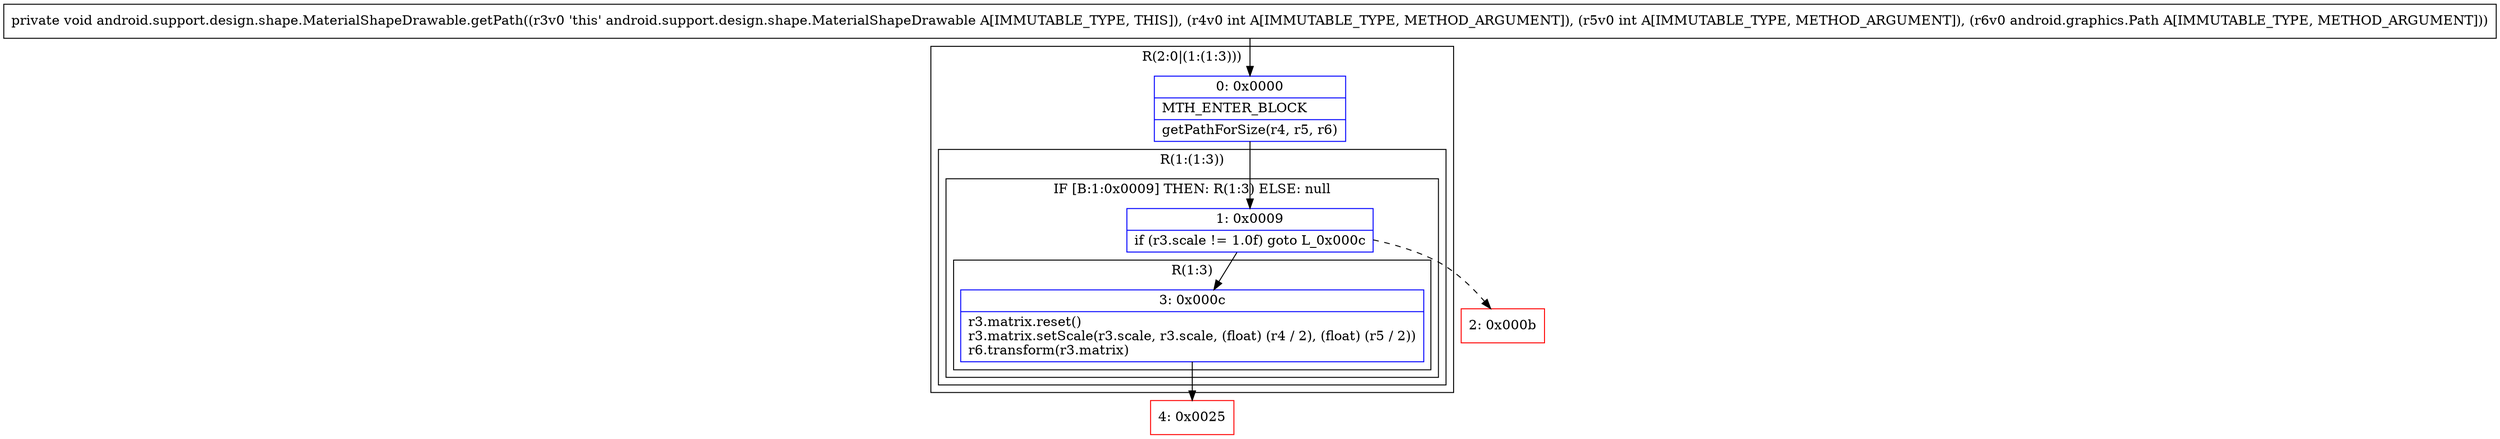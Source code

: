 digraph "CFG forandroid.support.design.shape.MaterialShapeDrawable.getPath(IILandroid\/graphics\/Path;)V" {
subgraph cluster_Region_650311631 {
label = "R(2:0|(1:(1:3)))";
node [shape=record,color=blue];
Node_0 [shape=record,label="{0\:\ 0x0000|MTH_ENTER_BLOCK\l|getPathForSize(r4, r5, r6)\l}"];
subgraph cluster_Region_57917528 {
label = "R(1:(1:3))";
node [shape=record,color=blue];
subgraph cluster_IfRegion_1175229393 {
label = "IF [B:1:0x0009] THEN: R(1:3) ELSE: null";
node [shape=record,color=blue];
Node_1 [shape=record,label="{1\:\ 0x0009|if (r3.scale != 1.0f) goto L_0x000c\l}"];
subgraph cluster_Region_182312369 {
label = "R(1:3)";
node [shape=record,color=blue];
Node_3 [shape=record,label="{3\:\ 0x000c|r3.matrix.reset()\lr3.matrix.setScale(r3.scale, r3.scale, (float) (r4 \/ 2), (float) (r5 \/ 2))\lr6.transform(r3.matrix)\l}"];
}
}
}
}
Node_2 [shape=record,color=red,label="{2\:\ 0x000b}"];
Node_4 [shape=record,color=red,label="{4\:\ 0x0025}"];
MethodNode[shape=record,label="{private void android.support.design.shape.MaterialShapeDrawable.getPath((r3v0 'this' android.support.design.shape.MaterialShapeDrawable A[IMMUTABLE_TYPE, THIS]), (r4v0 int A[IMMUTABLE_TYPE, METHOD_ARGUMENT]), (r5v0 int A[IMMUTABLE_TYPE, METHOD_ARGUMENT]), (r6v0 android.graphics.Path A[IMMUTABLE_TYPE, METHOD_ARGUMENT])) }"];
MethodNode -> Node_0;
Node_0 -> Node_1;
Node_1 -> Node_2[style=dashed];
Node_1 -> Node_3;
Node_3 -> Node_4;
}

